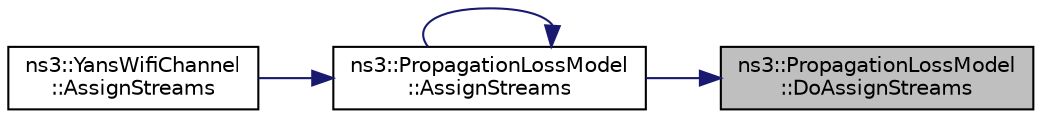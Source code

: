 digraph "ns3::PropagationLossModel::DoAssignStreams"
{
 // LATEX_PDF_SIZE
  edge [fontname="Helvetica",fontsize="10",labelfontname="Helvetica",labelfontsize="10"];
  node [fontname="Helvetica",fontsize="10",shape=record];
  rankdir="RL";
  Node1 [label="ns3::PropagationLossModel\l::DoAssignStreams",height=0.2,width=0.4,color="black", fillcolor="grey75", style="filled", fontcolor="black",tooltip="Subclasses must implement this; those not using random variables can return zero."];
  Node1 -> Node2 [dir="back",color="midnightblue",fontsize="10",style="solid",fontname="Helvetica"];
  Node2 [label="ns3::PropagationLossModel\l::AssignStreams",height=0.2,width=0.4,color="black", fillcolor="white", style="filled",URL="$classns3_1_1_propagation_loss_model.html#ac5ce9ca219b7405645d160487973c076",tooltip="If this loss model uses objects of type RandomVariableStream, set the stream numbers to the integers ..."];
  Node2 -> Node2 [dir="back",color="midnightblue",fontsize="10",style="solid",fontname="Helvetica"];
  Node2 -> Node3 [dir="back",color="midnightblue",fontsize="10",style="solid",fontname="Helvetica"];
  Node3 [label="ns3::YansWifiChannel\l::AssignStreams",height=0.2,width=0.4,color="black", fillcolor="white", style="filled",URL="$classns3_1_1_yans_wifi_channel.html#aed5d287a608e3c3f48751a6ce24a1407",tooltip="Assign a fixed random variable stream number to the random variables used by this model."];
}
